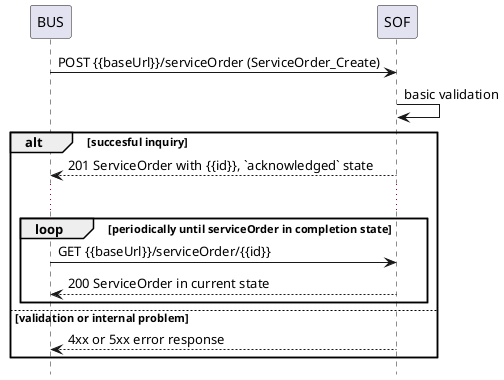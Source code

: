 @startuml
hide footbox

participant BUS
participant SOF


BUS -> SOF : POST {{baseUrl}}/serviceOrder (ServiceOrder_Create)
SOF -> SOF : basic validation

alt succesful inquiry
  SOF --> BUS : 201 ServiceOrder with {{id}}, `acknowledged` state
  
  ...

  loop periodically until serviceOrder in completion state
      BUS -> SOF :   GET {{baseUrl}}/serviceOrder/{{id}}
      return 200 ServiceOrder in current state
  end

else validation or internal problem
  SOF --> BUS : 4xx or 5xx error response
end


@enduml